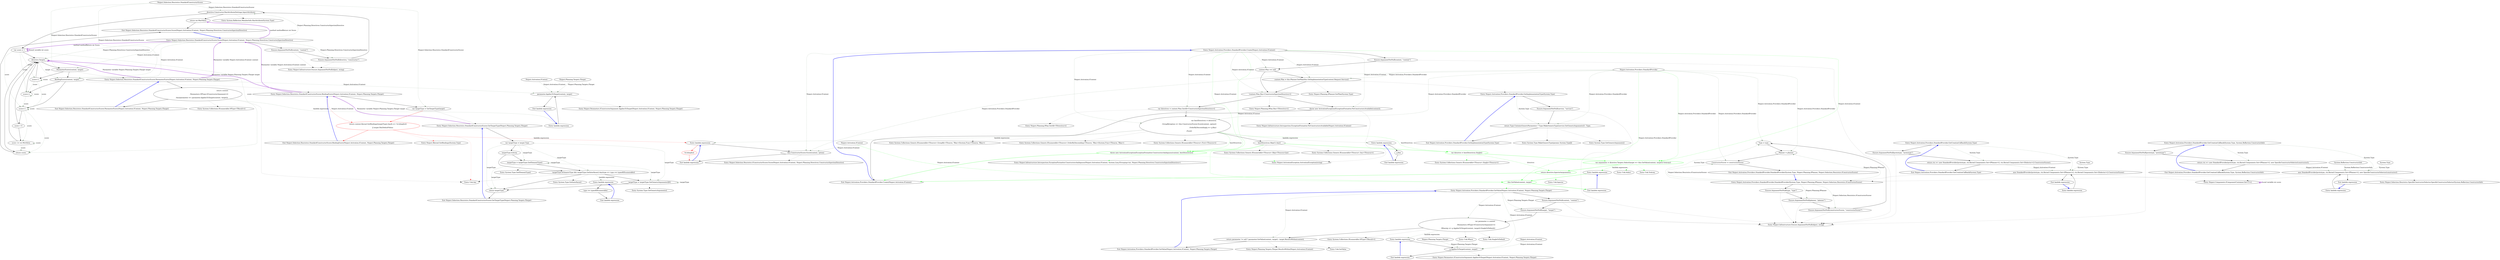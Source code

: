 digraph  {
n49 [label="Ninject.Selection.Heuristics.StandardConstructorScorer", span=""];
n50 [label="Ninject.Activation.IContext", span=""];
n51 [label="Ninject.Planning.Targets.ITarget", span=""];
n0 [label="Entry Ninject.Selection.Heuristics.StandardConstructorScorer.Score(Ninject.Activation.IContext, Ninject.Planning.Directives.ConstructorInjectionDirective)", span="49-49", cluster="Ninject.Selection.Heuristics.StandardConstructorScorer.Score(Ninject.Activation.IContext, Ninject.Planning.Directives.ConstructorInjectionDirective)"];
n1 [label="Ensure.ArgumentNotNull(context, ''context'')", span="51-51", cluster="Ninject.Selection.Heuristics.StandardConstructorScorer.Score(Ninject.Activation.IContext, Ninject.Planning.Directives.ConstructorInjectionDirective)"];
n2 [label="Ensure.ArgumentNotNull(directive, ''constructor'')", span="52-52", cluster="Ninject.Selection.Heuristics.StandardConstructorScorer.Score(Ninject.Activation.IContext, Ninject.Planning.Directives.ConstructorInjectionDirective)"];
n3 [label="directive.Constructor.HasAttribute(Settings.InjectAttribute)", span="54-54", cluster="Ninject.Selection.Heuristics.StandardConstructorScorer.Score(Ninject.Activation.IContext, Ninject.Planning.Directives.ConstructorInjectionDirective)"];
n6 [label="directive.Targets", span="60-60", cluster="Ninject.Selection.Heuristics.StandardConstructorScorer.Score(Ninject.Activation.IContext, Ninject.Planning.Directives.ConstructorInjectionDirective)"];
n7 [label="ParameterExists(context, target)", span="62-62", cluster="Ninject.Selection.Heuristics.StandardConstructorScorer.Score(Ninject.Activation.IContext, Ninject.Planning.Directives.ConstructorInjectionDirective)"];
n9 [label="BindingExists(context, target)", span="68-68", cluster="Ninject.Selection.Heuristics.StandardConstructorScorer.Score(Ninject.Activation.IContext, Ninject.Planning.Directives.ConstructorInjectionDirective)"];
n16 [label="Entry Ninject.Infrastructure.Ensure.ArgumentNotNull(object, string)", span="17-17", cluster="Ninject.Infrastructure.Ensure.ArgumentNotNull(object, string)"];
n4 [label="return int.MaxValue;", span="56-56", cluster="Ninject.Selection.Heuristics.StandardConstructorScorer.Score(Ninject.Activation.IContext, Ninject.Planning.Directives.ConstructorInjectionDirective)"];
n5 [label="var score = 1", span="59-59", cluster="Ninject.Selection.Heuristics.StandardConstructorScorer.Score(Ninject.Activation.IContext, Ninject.Planning.Directives.ConstructorInjectionDirective)"];
n17 [label="Entry System.Reflection.MemberInfo.HasAttribute(System.Type)", span="69-69", cluster="System.Reflection.MemberInfo.HasAttribute(System.Type)"];
n8 [label="score++", span="64-64", cluster="Ninject.Selection.Heuristics.StandardConstructorScorer.Score(Ninject.Activation.IContext, Ninject.Planning.Directives.ConstructorInjectionDirective)"];
n10 [label="score++", span="70-70", cluster="Ninject.Selection.Heuristics.StandardConstructorScorer.Score(Ninject.Activation.IContext, Ninject.Planning.Directives.ConstructorInjectionDirective)"];
n11 [label="score++", span="74-74", cluster="Ninject.Selection.Heuristics.StandardConstructorScorer.Score(Ninject.Activation.IContext, Ninject.Planning.Directives.ConstructorInjectionDirective)"];
n14 [label="return score;", span="81-81", cluster="Ninject.Selection.Heuristics.StandardConstructorScorer.Score(Ninject.Activation.IContext, Ninject.Planning.Directives.ConstructorInjectionDirective)"];
n18 [label="Entry Ninject.Selection.Heuristics.StandardConstructorScorer.ParameterExists(Ninject.Activation.IContext, Ninject.Planning.Targets.ITarget)", span="119-119", cluster="Ninject.Selection.Heuristics.StandardConstructorScorer.ParameterExists(Ninject.Activation.IContext, Ninject.Planning.Targets.ITarget)"];
n19 [label="Entry Ninject.Selection.Heuristics.StandardConstructorScorer.BindingExists(Ninject.Activation.IContext, Ninject.Planning.Targets.ITarget)", span="90-90", cluster="Ninject.Selection.Heuristics.StandardConstructorScorer.BindingExists(Ninject.Activation.IContext, Ninject.Planning.Targets.ITarget)"];
n12 [label="score > 0", span="75-75", cluster="Ninject.Selection.Heuristics.StandardConstructorScorer.Score(Ninject.Activation.IContext, Ninject.Planning.Directives.ConstructorInjectionDirective)"];
n13 [label="score += int.MinValue", span="77-77", cluster="Ninject.Selection.Heuristics.StandardConstructorScorer.Score(Ninject.Activation.IContext, Ninject.Planning.Directives.ConstructorInjectionDirective)"];
n15 [label="Exit Ninject.Selection.Heuristics.StandardConstructorScorer.Score(Ninject.Activation.IContext, Ninject.Planning.Directives.ConstructorInjectionDirective)", span="49-49", cluster="Ninject.Selection.Heuristics.StandardConstructorScorer.Score(Ninject.Activation.IContext, Ninject.Planning.Directives.ConstructorInjectionDirective)"];
n20 [label="var targetType = GetTargetType(target)", span="92-92", cluster="Ninject.Selection.Heuristics.StandardConstructorScorer.BindingExists(Ninject.Activation.IContext, Ninject.Planning.Targets.ITarget)"];
n21 [label="return context.Kernel.GetBindings(targetType).Any(b => !b.IsImplicit)\r\n                   || target.HasDefaultValue;", span="93-94", cluster="Ninject.Selection.Heuristics.StandardConstructorScorer.BindingExists(Ninject.Activation.IContext, Ninject.Planning.Targets.ITarget)", color=red, community=0];
n23 [label="Entry Ninject.Selection.Heuristics.StandardConstructorScorer.GetTargetType(Ninject.Planning.Targets.ITarget)", span="97-97", cluster="Ninject.Selection.Heuristics.StandardConstructorScorer.GetTargetType(Ninject.Planning.Targets.ITarget)"];
n22 [label="Exit Ninject.Selection.Heuristics.StandardConstructorScorer.BindingExists(Ninject.Activation.IContext, Ninject.Planning.Targets.ITarget)", span="90-90", cluster="Ninject.Selection.Heuristics.StandardConstructorScorer.BindingExists(Ninject.Activation.IContext, Ninject.Planning.Targets.ITarget)"];
n24 [label="Entry Ninject.IKernel.GetBindings(System.Type)", span="97-97", cluster="Ninject.IKernel.GetBindings(System.Type)"];
n25 [label="Entry Unk.Any", span="", cluster="Unk.Any"];
n26 [label="Entry lambda expression", span="93-93", cluster="lambda expression"];
n27 [label="!b.IsImplicit", span="93-93", cluster="lambda expression", color=red, community=0];
n28 [label="Exit lambda expression", span="93-93", cluster="lambda expression"];
n29 [label="var targetType = target.Type", span="99-99", cluster="Ninject.Selection.Heuristics.StandardConstructorScorer.GetTargetType(Ninject.Planning.Targets.ITarget)"];
n30 [label="targetType.IsArray", span="100-100", cluster="Ninject.Selection.Heuristics.StandardConstructorScorer.GetTargetType(Ninject.Planning.Targets.ITarget)"];
n31 [label="targetType = targetType.GetElementType()", span="102-102", cluster="Ninject.Selection.Heuristics.StandardConstructorScorer.GetTargetType(Ninject.Planning.Targets.ITarget)"];
n32 [label="targetType.IsGenericType && targetType.GetInterfaces().Any(type => type == typeof(IEnumerable))", span="105-105", cluster="Ninject.Selection.Heuristics.StandardConstructorScorer.GetTargetType(Ninject.Planning.Targets.ITarget)"];
n33 [label="targetType = targetType.GetGenericArguments()[0]", span="107-107", cluster="Ninject.Selection.Heuristics.StandardConstructorScorer.GetTargetType(Ninject.Planning.Targets.ITarget)"];
n34 [label="return targetType;", span="110-110", cluster="Ninject.Selection.Heuristics.StandardConstructorScorer.GetTargetType(Ninject.Planning.Targets.ITarget)"];
n36 [label="Entry System.Type.GetElementType()", span="0-0", cluster="System.Type.GetElementType()"];
n37 [label="Entry System.Type.GetInterfaces()", span="0-0", cluster="System.Type.GetInterfaces()"];
n39 [label="Entry lambda expression", span="105-105", cluster="lambda expression"];
n38 [label="Entry System.Type.GetGenericArguments()", span="0-0", cluster="System.Type.GetGenericArguments()"];
n35 [label="Exit Ninject.Selection.Heuristics.StandardConstructorScorer.GetTargetType(Ninject.Planning.Targets.ITarget)", span="97-97", cluster="Ninject.Selection.Heuristics.StandardConstructorScorer.GetTargetType(Ninject.Planning.Targets.ITarget)"];
n40 [label="type == typeof(IEnumerable)", span="105-105", cluster="lambda expression"];
n41 [label="Exit lambda expression", span="105-105", cluster="lambda expression"];
n42 [label="return context\r\n                .Parameters.OfType<IConstructorArgument>()\r\n                .Any(parameter => parameter.AppliesToTarget(context, target));", span="121-123", cluster="Ninject.Selection.Heuristics.StandardConstructorScorer.ParameterExists(Ninject.Activation.IContext, Ninject.Planning.Targets.ITarget)"];
n46 [label="parameter.AppliesToTarget(context, target)", span="123-123", cluster="lambda expression"];
n43 [label="Exit Ninject.Selection.Heuristics.StandardConstructorScorer.ParameterExists(Ninject.Activation.IContext, Ninject.Planning.Targets.ITarget)", span="119-119", cluster="Ninject.Selection.Heuristics.StandardConstructorScorer.ParameterExists(Ninject.Activation.IContext, Ninject.Planning.Targets.ITarget)"];
n44 [label="Entry System.Collections.IEnumerable.OfType<TResult>()", span="0-0", cluster="System.Collections.IEnumerable.OfType<TResult>()"];
n45 [label="Entry lambda expression", span="123-123", cluster="lambda expression"];
n47 [label="Exit lambda expression", span="123-123", cluster="lambda expression"];
n48 [label="Entry Ninject.Parameters.IConstructorArgument.AppliesToTarget(Ninject.Activation.IContext, Ninject.Planning.Targets.ITarget)", span="19-19", cluster="Ninject.Parameters.IConstructorArgument.AppliesToTarget(Ninject.Activation.IContext, Ninject.Planning.Targets.ITarget)"];
d18 [label="throw new ActivationException(ExceptionFormatter.ConstructorsAmbiguous(context, bestDirectives));", span="91-91", cluster="Ninject.Activation.Providers.StandardProvider.Create(Ninject.Activation.IContext)", color=green, community=0];
d9 [label="Entry Ninject.Activation.Providers.StandardProvider.Create(Ninject.Activation.IContext)", span="70-70", cluster="Ninject.Activation.Providers.StandardProvider.Create(Ninject.Activation.IContext)"];
d16 [label="var bestDirectives = directives\r\n                .GroupBy(option => this.ConstructorScorer.Score(context, option))\r\n                .OrderByDescending(g => g.Key)\r\n                .First()", span="85-88", cluster="Ninject.Activation.Providers.StandardProvider.Create(Ninject.Activation.IContext)"];
d17 [label="bestDirectives.Skip(1).Any()", span="89-89", cluster="Ninject.Activation.Providers.StandardProvider.Create(Ninject.Activation.IContext)"];
d22 [label="Exit Ninject.Activation.Providers.StandardProvider.Create(Ninject.Activation.IContext)", span="70-70", cluster="Ninject.Activation.Providers.StandardProvider.Create(Ninject.Activation.IContext)"];
d26 [label="Entry Ninject.ActivationException.ActivationException(string)", span="35-35", cluster="Ninject.ActivationException.ActivationException(string)"];
d34 [label="Entry Ninject.Infrastructure.Introspection.ExceptionFormatter.ConstructorsAmbiguous(Ninject.Activation.IContext, System.Linq.IGrouping<int, Ninject.Planning.Directives.ConstructorInjectionDirective>)", span="327-327", cluster="Ninject.Infrastructure.Introspection.ExceptionFormatter.ConstructorsAmbiguous(Ninject.Activation.IContext, System.Linq.IGrouping<int, Ninject.Planning.Directives.ConstructorInjectionDirective>)"];
d20 [label="var arguments = directive.Targets.Select(target => this.GetValue(context, target)).ToArray()", span="95-95", cluster="Ninject.Activation.Providers.StandardProvider.Create(Ninject.Activation.IContext)", color=green, community=0];
d85 [label="Ninject.Activation.Providers.StandardProvider", span=""];
d19 [label="var directive = bestDirectives.Single()", span="94-94", cluster="Ninject.Activation.Providers.StandardProvider.Create(Ninject.Activation.IContext)", color=green, community=0];
d21 [label="return directive.Injector(arguments);", span="96-96", cluster="Ninject.Activation.Providers.StandardProvider.Create(Ninject.Activation.IContext)", color=green, community=0];
d36 [label="Entry Unk.Select", span="", cluster="Unk.Select"];
d37 [label="Entry Unk.ToArray", span="", cluster="Unk.ToArray"];
d46 [label="Entry lambda expression", span="95-95", cluster="lambda expression"];
d47 [label="this.GetValue(context, target)", span="95-95", cluster="lambda expression", color=green, community=0];
d86 [label="Ninject.Activation.IContext", span=""];
d48 [label="Exit lambda expression", span="95-95", cluster="lambda expression"];
d49 [label="Entry Ninject.Activation.Providers.StandardProvider.GetValue(Ninject.Activation.IContext, Ninject.Planning.Targets.ITarget)", span="105-105", cluster="Ninject.Activation.Providers.StandardProvider.GetValue(Ninject.Activation.IContext, Ninject.Planning.Targets.ITarget)"];
d35 [label="Entry System.Collections.Generic.IEnumerable<TSource>.Single<TSource>()", span="0-0", cluster="System.Collections.Generic.IEnumerable<TSource>.Single<TSource>()"];
d38 [label="Entry Unk.Injector", span="", cluster="Unk.Injector"];
d10 [label="Ensure.ArgumentNotNull(context, ''context'')", span="72-72", cluster="Ninject.Activation.Providers.StandardProvider.Create(Ninject.Activation.IContext)"];
d11 [label="context.Plan == null", span="74-74", cluster="Ninject.Activation.Providers.StandardProvider.Create(Ninject.Activation.IContext)"];
d12 [label="context.Plan = this.Planner.GetPlan(this.GetImplementationType(context.Request.Service))", span="76-76", cluster="Ninject.Activation.Providers.StandardProvider.Create(Ninject.Activation.IContext)"];
d13 [label="!context.Plan.Has<ConstructorInjectionDirective>()", span="79-79", cluster="Ninject.Activation.Providers.StandardProvider.Create(Ninject.Activation.IContext)"];
d14 [label="throw new ActivationException(ExceptionFormatter.NoConstructorsAvailable(context));", span="81-81", cluster="Ninject.Activation.Providers.StandardProvider.Create(Ninject.Activation.IContext)"];
d15 [label="var directives = context.Plan.GetAll<ConstructorInjectionDirective>()", span="84-84", cluster="Ninject.Activation.Providers.StandardProvider.Create(Ninject.Activation.IContext)"];
d40 [label="this.ConstructorScorer.Score(context, option)", span="86-86", cluster="lambda expression"];
d29 [label="Entry System.Collections.Generic.IEnumerable<TSource>.GroupBy<TSource, TKey>(System.Func<TSource, TKey>)", span="0-0", cluster="System.Collections.Generic.IEnumerable<TSource>.GroupBy<TSource, TKey>(System.Func<TSource, TKey>)"];
d30 [label="Entry System.Collections.Generic.IEnumerable<TSource>.OrderByDescending<TSource, TKey>(System.Func<TSource, TKey>)", span="0-0", cluster="System.Collections.Generic.IEnumerable<TSource>.OrderByDescending<TSource, TKey>(System.Func<TSource, TKey>)"];
d31 [label="Entry System.Collections.Generic.IEnumerable<TSource>.First<TSource>()", span="0-0", cluster="System.Collections.Generic.IEnumerable<TSource>.First<TSource>()"];
d43 [label="Entry lambda expression", span="87-87", cluster="lambda expression"];
d32 [label="Entry System.Collections.Generic.IEnumerable<TSource>.Skip<TSource>(int)", span="0-0", cluster="System.Collections.Generic.IEnumerable<TSource>.Skip<TSource>(int)"];
d33 [label="Entry System.Collections.Generic.IEnumerable<TSource>.Any<TSource>()", span="0-0", cluster="System.Collections.Generic.IEnumerable<TSource>.Any<TSource>()"];
d4 [label="Type = type", span="60-60", cluster="Ninject.Activation.Providers.StandardProvider.StandardProvider(System.Type, Ninject.Planning.IPlanner, Ninject.Selection.Heuristics.IConstructorScorer)"];
d5 [label="Planner = planner", span="61-61", cluster="Ninject.Activation.Providers.StandardProvider.StandardProvider(System.Type, Ninject.Planning.IPlanner, Ninject.Selection.Heuristics.IConstructorScorer)"];
d6 [label="ConstructorScorer = constructorScorer", span="62-62", cluster="Ninject.Activation.Providers.StandardProvider.StandardProvider(System.Type, Ninject.Planning.IPlanner, Ninject.Selection.Heuristics.IConstructorScorer)"];
d65 [label="return Type.ContainsGenericParameters ? Type.MakeGenericType(service.GetGenericArguments()) : Type;", span="125-125", cluster="Ninject.Activation.Providers.StandardProvider.GetImplementationType(System.Type)"];
d54 [label="Exit Ninject.Activation.Providers.StandardProvider.GetValue(Ninject.Activation.IContext, Ninject.Planning.Targets.ITarget)", span="105-105", cluster="Ninject.Activation.Providers.StandardProvider.GetValue(Ninject.Activation.IContext, Ninject.Planning.Targets.ITarget)"];
d50 [label="Ensure.ArgumentNotNull(context, ''context'')", span="107-107", cluster="Ninject.Activation.Providers.StandardProvider.GetValue(Ninject.Activation.IContext, Ninject.Planning.Targets.ITarget)"];
d51 [label="Ensure.ArgumentNotNull(target, ''target'')", span="108-108", cluster="Ninject.Activation.Providers.StandardProvider.GetValue(Ninject.Activation.IContext, Ninject.Planning.Targets.ITarget)"];
d52 [label="var parameter = context\r\n                .Parameters.OfType<IConstructorArgument>()\r\n                .Where(p => p.AppliesToTarget(context, target)).SingleOrDefault()", span="110-112", cluster="Ninject.Activation.Providers.StandardProvider.GetValue(Ninject.Activation.IContext, Ninject.Planning.Targets.ITarget)"];
d61 [label="p.AppliesToTarget(context, target)", span="112-112", cluster="lambda expression"];
d53 [label="return parameter != null ? parameter.GetValue(context, target) : target.ResolveWithin(context);", span="113-113", cluster="Ninject.Activation.Providers.StandardProvider.GetValue(Ninject.Activation.IContext, Ninject.Planning.Targets.ITarget)"];
d8 [label="Entry Ninject.Infrastructure.Ensure.ArgumentNotNull(object, string)", span="17-17", cluster="Ninject.Infrastructure.Ensure.ArgumentNotNull(object, string)"];
d23 [label="Entry Ninject.Activation.Providers.StandardProvider.GetImplementationType(System.Type)", span="122-122", cluster="Ninject.Activation.Providers.StandardProvider.GetImplementationType(System.Type)"];
d24 [label="Entry Ninject.Planning.IPlanner.GetPlan(System.Type)", span="33-33", cluster="Ninject.Planning.IPlanner.GetPlan(System.Type)"];
d25 [label="Entry Ninject.Planning.IPlan.Has<TDirective>()", span="38-38", cluster="Ninject.Planning.IPlan.Has<TDirective>()"];
d27 [label="Entry Ninject.Infrastructure.Introspection.ExceptionFormatter.NoConstructorsAvailable(Ninject.Activation.IContext)", span="213-213", cluster="Ninject.Infrastructure.Introspection.ExceptionFormatter.NoConstructorsAvailable(Ninject.Activation.IContext)"];
d28 [label="Entry Ninject.Planning.IPlan.GetAll<TDirective>()", span="52-52", cluster="Ninject.Planning.IPlan.GetAll<TDirective>()"];
d42 [label="Entry Ninject.Selection.Heuristics.IConstructorScorer.Score(Ninject.Activation.IContext, Ninject.Planning.Directives.ConstructorInjectionDirective)", span="31-31", cluster="Ninject.Selection.Heuristics.IConstructorScorer.Score(Ninject.Activation.IContext, Ninject.Planning.Directives.ConstructorInjectionDirective)"];
d45 [label="Exit lambda expression", span="87-87", cluster="lambda expression"];
d44 [label="g.Key", span="87-87", cluster="lambda expression"];
d0 [label="Entry Ninject.Activation.Providers.StandardProvider.StandardProvider(System.Type, Ninject.Planning.IPlanner, Ninject.Selection.Heuristics.IConstructorScorer)", span="53-53", cluster="Ninject.Activation.Providers.StandardProvider.StandardProvider(System.Type, Ninject.Planning.IPlanner, Ninject.Selection.Heuristics.IConstructorScorer)"];
d3 [label="Ensure.ArgumentNotNull(constructorScorer, ''constructorScorer'')", span="58-58", cluster="Ninject.Activation.Providers.StandardProvider.StandardProvider(System.Type, Ninject.Planning.IPlanner, Ninject.Selection.Heuristics.IConstructorScorer)"];
d7 [label="Exit Ninject.Activation.Providers.StandardProvider.StandardProvider(System.Type, Ninject.Planning.IPlanner, Ninject.Selection.Heuristics.IConstructorScorer)", span="53-53", cluster="Ninject.Activation.Providers.StandardProvider.StandardProvider(System.Type, Ninject.Planning.IPlanner, Ninject.Selection.Heuristics.IConstructorScorer)"];
d64 [label="Ensure.ArgumentNotNull(service, ''service'')", span="124-124", cluster="Ninject.Activation.Providers.StandardProvider.GetImplementationType(System.Type)"];
d66 [label="Exit Ninject.Activation.Providers.StandardProvider.GetImplementationType(System.Type)", span="122-122", cluster="Ninject.Activation.Providers.StandardProvider.GetImplementationType(System.Type)"];
d67 [label="Entry System.Type.GetGenericArguments()", span="0-0", cluster="System.Type.GetGenericArguments()"];
d68 [label="Entry System.Type.MakeGenericType(params System.Type[])", span="0-0", cluster="System.Type.MakeGenericType(params System.Type[])"];
d55 [label="Entry System.Collections.IEnumerable.OfType<TResult>()", span="0-0", cluster="System.Collections.IEnumerable.OfType<TResult>()"];
d56 [label="Entry Unk.Where", span="", cluster="Unk.Where"];
d57 [label="Entry Unk.SingleOrDefault", span="", cluster="Unk.SingleOrDefault"];
d60 [label="Entry lambda expression", span="112-112", cluster="lambda expression"];
d87 [label="Ninject.Activation.IContext", span=""];
d88 [label="Ninject.Planning.Targets.ITarget", span=""];
d62 [label="Exit lambda expression", span="112-112", cluster="lambda expression"];
d63 [label="Entry Ninject.Parameters.IConstructorArgument.AppliesToTarget(Ninject.Activation.IContext, Ninject.Planning.Targets.ITarget)", span="19-19", cluster="Ninject.Parameters.IConstructorArgument.AppliesToTarget(Ninject.Activation.IContext, Ninject.Planning.Targets.ITarget)"];
d58 [label="Entry Unk.GetValue", span="", cluster="Unk.GetValue"];
d59 [label="Entry Ninject.Planning.Targets.ITarget.ResolveWithin(Ninject.Activation.IContext)", span="64-64", cluster="Ninject.Planning.Targets.ITarget.ResolveWithin(Ninject.Activation.IContext)"];
d1 [label="Ensure.ArgumentNotNull(type, ''type'')", span="56-56", cluster="Ninject.Activation.Providers.StandardProvider.StandardProvider(System.Type, Ninject.Planning.IPlanner, Ninject.Selection.Heuristics.IConstructorScorer)"];
d2 [label="Ensure.ArgumentNotNull(planner, ''planner'')", span="57-57", cluster="Ninject.Activation.Providers.StandardProvider.StandardProvider(System.Type, Ninject.Planning.IPlanner, Ninject.Selection.Heuristics.IConstructorScorer)"];
d70 [label="Ensure.ArgumentNotNull(prototype, ''prototype'')", span="136-136", cluster="Ninject.Activation.Providers.StandardProvider.GetCreationCallback(System.Type)"];
d78 [label="Ensure.ArgumentNotNull(prototype, ''prototype'')", span="149-149", cluster="Ninject.Activation.Providers.StandardProvider.GetCreationCallback(System.Type, System.Reflection.ConstructorInfo)"];
d74 [label="new StandardProvider(prototype, ctx.Kernel.Components.Get<IPlanner>(), ctx.Kernel.Components.Get<ISelector>().ConstructorScorer)", span="137-137", cluster="lambda expression"];
d82 [label="new StandardProvider(prototype, ctx.Kernel.Components.Get<IPlanner>(), new SpecificConstructorSelector(constructor))", span="150-150", cluster="lambda expression"];
d69 [label="Entry Ninject.Activation.Providers.StandardProvider.GetCreationCallback(System.Type)", span="134-134", cluster="Ninject.Activation.Providers.StandardProvider.GetCreationCallback(System.Type)"];
d71 [label="return ctx => new StandardProvider(prototype, ctx.Kernel.Components.Get<IPlanner>(), ctx.Kernel.Components.Get<ISelector>().ConstructorScorer);", span="137-137", cluster="Ninject.Activation.Providers.StandardProvider.GetCreationCallback(System.Type)"];
d77 [label="Entry Ninject.Activation.Providers.StandardProvider.GetCreationCallback(System.Type, System.Reflection.ConstructorInfo)", span="147-147", cluster="Ninject.Activation.Providers.StandardProvider.GetCreationCallback(System.Type, System.Reflection.ConstructorInfo)"];
d79 [label="return ctx => new StandardProvider(prototype, ctx.Kernel.Components.Get<IPlanner>(), new SpecificConstructorSelector(constructor));", span="150-150", cluster="Ninject.Activation.Providers.StandardProvider.GetCreationCallback(System.Type, System.Reflection.ConstructorInfo)"];
d89 [label="System.Type", span=""];
d73 [label="Entry lambda expression", span="137-137", cluster="lambda expression"];
d75 [label="Exit lambda expression", span="137-137", cluster="lambda expression"];
d76 [label="Entry Ninject.Components.IComponentContainer.Get<T>()", span="59-59", cluster="Ninject.Components.IComponentContainer.Get<T>()"];
d90 [label="System.Type", span=""];
d91 [label="System.Reflection.ConstructorInfo", span=""];
d81 [label="Entry lambda expression", span="150-150", cluster="lambda expression"];
d83 [label="Exit lambda expression", span="150-150", cluster="lambda expression"];
d84 [label="Entry Ninject.Selection.Heuristics.SpecificConstructorSelector.SpecificConstructorSelector(System.Reflection.ConstructorInfo)", span="37-37", cluster="Ninject.Selection.Heuristics.SpecificConstructorSelector.SpecificConstructorSelector(System.Reflection.ConstructorInfo)"];
d72 [label="Exit Ninject.Activation.Providers.StandardProvider.GetCreationCallback(System.Type)", span="134-134", cluster="Ninject.Activation.Providers.StandardProvider.GetCreationCallback(System.Type)"];
d80 [label="Exit Ninject.Activation.Providers.StandardProvider.GetCreationCallback(System.Type, System.Reflection.ConstructorInfo)", span="147-147", cluster="Ninject.Activation.Providers.StandardProvider.GetCreationCallback(System.Type, System.Reflection.ConstructorInfo)"];
n49 -> n3  [key=1, style=dashed, color=darkseagreen4, label="Ninject.Selection.Heuristics.StandardConstructorScorer"];
n49 -> n7  [key=1, style=dashed, color=darkseagreen4, label="Ninject.Selection.Heuristics.StandardConstructorScorer"];
n49 -> n9  [key=1, style=dashed, color=darkseagreen4, label="Ninject.Selection.Heuristics.StandardConstructorScorer"];
n49 -> n20  [key=1, style=dashed, color=darkseagreen4, label="Ninject.Selection.Heuristics.StandardConstructorScorer"];
n50 -> n46  [key=1, style=dashed, color=darkseagreen4, label="Ninject.Activation.IContext"];
n51 -> n46  [key=1, style=dashed, color=darkseagreen4, label="Ninject.Planning.Targets.ITarget"];
n0 -> n1  [key=0, style=solid];
n0 -> n2  [key=1, style=dashed, color=darkseagreen4, label="Ninject.Planning.Directives.ConstructorInjectionDirective"];
n0 -> n3  [key=1, style=dashed, color=darkseagreen4, label="Ninject.Planning.Directives.ConstructorInjectionDirective"];
n0 -> n6  [key=1, style=dashed, color=darkseagreen4, label="Ninject.Planning.Directives.ConstructorInjectionDirective"];
n0 -> n7  [key=1, style=dashed, color=darkseagreen4, label="Ninject.Activation.IContext"];
n0 -> n9  [key=1, style=dashed, color=darkseagreen4, label="Ninject.Activation.IContext"];
n0 -> n4  [key=3, color=darkorchid, style=bold, label="method methodReturn int Score"];
n0 -> n5  [key=3, color=darkorchid, style=bold, label="method methodReturn int Score"];
n1 -> n2  [key=0, style=solid];
n1 -> n16  [key=2, style=dotted];
n2 -> n3  [key=0, style=solid];
n2 -> n16  [key=2, style=dotted];
n3 -> n4  [key=0, style=solid];
n3 -> n5  [key=0, style=solid];
n3 -> n17  [key=2, style=dotted];
n6 -> n7  [key=0, style=solid];
n6 -> n14  [key=0, style=solid];
n6 -> n9  [key=1, style=dashed, color=darkseagreen4, label=target];
n7 -> n8  [key=0, style=solid];
n7 -> n9  [key=0, style=solid];
n7 -> n18  [key=2, style=dotted];
n9 -> n10  [key=0, style=solid];
n9 -> n11  [key=0, style=solid];
n9 -> n19  [key=2, style=dotted];
n4 -> n15  [key=0, style=solid];
n5 -> n6  [key=0, style=solid];
n5 -> n8  [key=1, style=dashed, color=darkseagreen4, label=score];
n5 -> n10  [key=1, style=dashed, color=darkseagreen4, label=score];
n5 -> n11  [key=1, style=dashed, color=darkseagreen4, label=score];
n5 -> n14  [key=1, style=dashed, color=darkseagreen4, label=score];
n5 -> n5  [key=3, color=darkorchid, style=bold, label="Local variable int score"];
n8 -> n6  [key=0, style=solid];
n8 -> n8  [key=1, style=dashed, color=darkseagreen4, label=score];
n8 -> n10  [key=1, style=dashed, color=darkseagreen4, label=score];
n8 -> n11  [key=1, style=dashed, color=darkseagreen4, label=score];
n10 -> n6  [key=0, style=solid];
n10 -> n10  [key=1, style=dashed, color=darkseagreen4, label=score];
n10 -> n11  [key=1, style=dashed, color=darkseagreen4, label=score];
n11 -> n12  [key=0, style=solid];
n11 -> n11  [key=1, style=dashed, color=darkseagreen4, label=score];
n11 -> n13  [key=1, style=dashed, color=darkseagreen4, label=score];
n11 -> n14  [key=1, style=dashed, color=darkseagreen4, label=score];
n14 -> n15  [key=0, style=solid];
n18 -> n42  [key=0, style=solid];
n18 -> n46  [key=1, style=dashed, color=darkseagreen4, label="Ninject.Activation.IContext"];
n18 -> n0  [key=3, color=darkorchid, style=bold, label="Parameter variable Ninject.Activation.IContext context"];
n18 -> n6  [key=3, color=darkorchid, style=bold, label="Parameter variable Ninject.Planning.Targets.ITarget target"];
n19 -> n20  [key=0, style=solid];
n19 -> n21  [key=1, style=dashed, color=red, label="Ninject.Activation.IContext"];
n19 -> n0  [key=3, color=darkorchid, style=bold, label="Parameter variable Ninject.Activation.IContext context"];
n19 -> n6  [key=3, color=darkorchid, style=bold, label="Parameter variable Ninject.Planning.Targets.ITarget target"];
n12 -> n13  [key=0, style=solid];
n12 -> n6  [key=0, style=solid];
n13 -> n6  [key=0, style=solid];
n13 -> n13  [key=1, style=dashed, color=darkseagreen4, label=score];
n13 -> n14  [key=1, style=dashed, color=darkseagreen4, label=score];
n15 -> n0  [key=0, style=bold, color=blue];
n20 -> n21  [key=0, style=solid, color=red];
n20 -> n23  [key=2, style=dotted];
n21 -> n22  [key=0, style=solid, color=red];
n21 -> n24  [key=2, style=dotted, color=red];
n21 -> n25  [key=2, style=dotted, color=red];
n21 -> n26  [key=1, style=dashed, color=red, label="lambda expression"];
n23 -> n29  [key=0, style=solid];
n23 -> n19  [key=3, color=darkorchid, style=bold, label="Parameter variable Ninject.Planning.Targets.ITarget target"];
n22 -> n19  [key=0, style=bold, color=blue];
n26 -> n27  [key=0, style=solid, color=red];
n26 -> d40  [key=0, style=solid];
n27 -> n28  [key=0, style=solid, color=red];
n28 -> n26  [key=0, style=bold, color=blue];
n29 -> n30  [key=0, style=solid];
n29 -> n31  [key=1, style=dashed, color=darkseagreen4, label=targetType];
n29 -> n32  [key=1, style=dashed, color=darkseagreen4, label=targetType];
n29 -> n33  [key=1, style=dashed, color=darkseagreen4, label=targetType];
n29 -> n34  [key=1, style=dashed, color=darkseagreen4, label=targetType];
n30 -> n31  [key=0, style=solid];
n30 -> n32  [key=0, style=solid];
n31 -> n32  [key=0, style=solid];
n31 -> n36  [key=2, style=dotted];
n31 -> n31  [key=1, style=dashed, color=darkseagreen4, label=targetType];
n31 -> n33  [key=1, style=dashed, color=darkseagreen4, label=targetType];
n31 -> n34  [key=1, style=dashed, color=darkseagreen4, label=targetType];
n32 -> n33  [key=0, style=solid];
n32 -> n34  [key=0, style=solid];
n32 -> n37  [key=2, style=dotted];
n32 -> n25  [key=2, style=dotted];
n32 -> n39  [key=1, style=dashed, color=darkseagreen4, label="lambda expression"];
n33 -> n34  [key=0, style=solid];
n33 -> n38  [key=2, style=dotted];
n33 -> n33  [key=1, style=dashed, color=darkseagreen4, label=targetType];
n34 -> n35  [key=0, style=solid];
n39 -> n40  [key=0, style=solid];
n35 -> n23  [key=0, style=bold, color=blue];
n40 -> n41  [key=0, style=solid];
n41 -> n39  [key=0, style=bold, color=blue];
n42 -> n43  [key=0, style=solid];
n42 -> n44  [key=2, style=dotted];
n42 -> n25  [key=2, style=dotted];
n42 -> n45  [key=1, style=dashed, color=darkseagreen4, label="lambda expression"];
n46 -> n47  [key=0, style=solid];
n46 -> n48  [key=2, style=dotted];
n43 -> n18  [key=0, style=bold, color=blue];
n45 -> n46  [key=0, style=solid];
n47 -> n45  [key=0, style=bold, color=blue];
d18 -> d22  [key=0, style=solid, color=green];
d18 -> d26  [key=2, style=dotted, color=green];
d18 -> d34  [key=2, style=dotted, color=green];
d9 -> d18  [key=1, style=dashed, color=green, label="Ninject.Activation.IContext"];
d9 -> d20  [key=1, style=dashed, color=green, label="Ninject.Activation.IContext"];
d9 -> d47  [key=1, style=dashed, color=green, label="Ninject.Activation.IContext"];
d9 -> d10  [key=0, style=solid];
d9 -> d11  [key=1, style=dashed, color=darkseagreen4, label="Ninject.Activation.IContext"];
d9 -> d12  [key=1, style=dashed, color=darkseagreen4, label="Ninject.Activation.IContext"];
d9 -> d13  [key=1, style=dashed, color=darkseagreen4, label="Ninject.Activation.IContext"];
d9 -> d14  [key=1, style=dashed, color=darkseagreen4, label="Ninject.Activation.IContext"];
d9 -> d15  [key=1, style=dashed, color=darkseagreen4, label="Ninject.Activation.IContext"];
d9 -> d16  [key=1, style=dashed, color=darkseagreen4, label="Ninject.Activation.IContext"];
d9 -> d40  [key=1, style=dashed, color=darkseagreen4, label="Ninject.Activation.IContext"];
d16 -> d18  [key=1, style=dashed, color=green, label=bestDirectives];
d16 -> d19  [key=1, style=dashed, color=green, label=bestDirectives];
d16 -> d17  [key=0, style=solid];
d16 -> d29  [key=2, style=dotted];
d16 -> d30  [key=2, style=dotted];
d16 -> d31  [key=2, style=dotted];
d16 -> n26  [key=1, style=dashed, color=darkseagreen4, label="lambda expression"];
d16 -> d43  [key=1, style=dashed, color=darkseagreen4, label="lambda expression"];
d17 -> d18  [key=0, style=solid, color=green];
d17 -> d19  [key=0, style=solid, color=green];
d17 -> d32  [key=2, style=dotted];
d17 -> d33  [key=2, style=dotted];
d22 -> d9  [key=0, style=bold, color=blue];
d20 -> d21  [key=0, style=solid, color=green];
d20 -> d36  [key=2, style=dotted, color=green];
d20 -> d37  [key=2, style=dotted, color=green];
d20 -> d46  [key=1, style=dashed, color=green, label="lambda expression"];
d85 -> d20  [key=1, style=dashed, color=green, label="Ninject.Activation.Providers.StandardProvider"];
d85 -> d47  [key=1, style=dashed, color=green, label="Ninject.Activation.Providers.StandardProvider"];
d85 -> d16  [key=1, style=dashed, color=darkseagreen4, label="Ninject.Activation.Providers.StandardProvider"];
d85 -> d4  [key=1, style=dashed, color=darkseagreen4, label="Ninject.Activation.Providers.StandardProvider"];
d85 -> d5  [key=1, style=dashed, color=darkseagreen4, label="Ninject.Activation.Providers.StandardProvider"];
d85 -> d6  [key=1, style=dashed, color=darkseagreen4, label="Ninject.Activation.Providers.StandardProvider"];
d85 -> d12  [key=1, style=dashed, color=darkseagreen4, label="Ninject.Activation.Providers.StandardProvider"];
d85 -> d40  [key=1, style=dashed, color=darkseagreen4, label="Ninject.Activation.Providers.StandardProvider"];
d85 -> d65  [key=1, style=dashed, color=darkseagreen4, label="Ninject.Activation.Providers.StandardProvider"];
d19 -> d20  [key=0, style=solid, color=green];
d19 -> d35  [key=2, style=dotted, color=green];
d19 -> d21  [key=1, style=dashed, color=green, label=directive];
d21 -> d22  [key=0, style=solid, color=green];
d21 -> d38  [key=2, style=dotted, color=green];
d46 -> d47  [key=0, style=solid, color=green];
d47 -> d48  [key=0, style=solid, color=green];
d47 -> d49  [key=2, style=dotted, color=green];
d86 -> d47  [key=1, style=dashed, color=green, label="Ninject.Activation.IContext"];
d86 -> d40  [key=1, style=dashed, color=darkseagreen4, label="Ninject.Activation.IContext"];
d48 -> d46  [key=0, style=bold, color=blue];
d49 -> d50  [key=0, style=solid];
d49 -> d51  [key=1, style=dashed, color=darkseagreen4, label="Ninject.Planning.Targets.ITarget"];
d49 -> d52  [key=1, style=dashed, color=darkseagreen4, label="Ninject.Activation.IContext"];
d49 -> d61  [key=1, style=dashed, color=darkseagreen4, label="Ninject.Activation.IContext"];
d49 -> d53  [key=1, style=dashed, color=darkseagreen4, label="Ninject.Activation.IContext"];
d10 -> d11  [key=0, style=solid];
d10 -> d8  [key=2, style=dotted];
d11 -> d12  [key=0, style=solid];
d11 -> d13  [key=0, style=solid];
d12 -> d13  [key=0, style=solid];
d12 -> d23  [key=2, style=dotted];
d12 -> d24  [key=2, style=dotted];
d13 -> d14  [key=0, style=solid];
d13 -> d15  [key=0, style=solid];
d13 -> d25  [key=2, style=dotted];
d14 -> d22  [key=0, style=solid];
d14 -> d26  [key=2, style=dotted];
d14 -> d27  [key=2, style=dotted];
d15 -> d16  [key=0, style=solid];
d15 -> d28  [key=2, style=dotted];
d40 -> n28  [key=0, style=solid];
d40 -> d42  [key=2, style=dotted];
d43 -> d44  [key=0, style=solid];
d4 -> d5  [key=0, style=solid];
d5 -> d6  [key=0, style=solid];
d6 -> d7  [key=0, style=solid];
d65 -> d66  [key=0, style=solid];
d65 -> d67  [key=2, style=dotted];
d65 -> d68  [key=2, style=dotted];
d54 -> d49  [key=0, style=bold, color=blue];
d50 -> d51  [key=0, style=solid];
d50 -> d8  [key=2, style=dotted];
d51 -> d52  [key=0, style=solid];
d51 -> d8  [key=2, style=dotted];
d52 -> d53  [key=0, style=solid];
d52 -> d55  [key=2, style=dotted];
d52 -> d56  [key=2, style=dotted];
d52 -> d57  [key=2, style=dotted];
d52 -> d60  [key=1, style=dashed, color=darkseagreen4, label="lambda expression"];
d61 -> d62  [key=0, style=solid];
d61 -> d63  [key=2, style=dotted];
d53 -> d54  [key=0, style=solid];
d53 -> d58  [key=2, style=dotted];
d53 -> d59  [key=2, style=dotted];
d23 -> d65  [key=1, style=dashed, color=darkseagreen4, label="System.Type"];
d23 -> d64  [key=0, style=solid];
d45 -> d43  [key=0, style=bold, color=blue];
d44 -> d45  [key=0, style=solid];
d0 -> d4  [key=1, style=dashed, color=darkseagreen4, label="System.Type"];
d0 -> d5  [key=1, style=dashed, color=darkseagreen4, label="Ninject.Planning.IPlanner"];
d0 -> d6  [key=1, style=dashed, color=darkseagreen4, label="Ninject.Selection.Heuristics.IConstructorScorer"];
d0 -> d1  [key=0, style=solid];
d0 -> d2  [key=1, style=dashed, color=darkseagreen4, label="Ninject.Planning.IPlanner"];
d0 -> d3  [key=1, style=dashed, color=darkseagreen4, label="Ninject.Selection.Heuristics.IConstructorScorer"];
d3 -> d4  [key=0, style=solid];
d3 -> d8  [key=2, style=dotted];
d7 -> d0  [key=0, style=bold, color=blue];
d64 -> d65  [key=0, style=solid];
d64 -> d8  [key=2, style=dotted];
d66 -> d23  [key=0, style=bold, color=blue];
d60 -> d61  [key=0, style=solid];
d87 -> d61  [key=1, style=dashed, color=darkseagreen4, label="Ninject.Activation.IContext"];
d88 -> d61  [key=1, style=dashed, color=darkseagreen4, label="Ninject.Planning.Targets.ITarget"];
d62 -> d60  [key=0, style=bold, color=blue];
d1 -> d8  [key=2, style=dotted];
d1 -> d2  [key=0, style=solid];
d2 -> d8  [key=2, style=dotted];
d2 -> d3  [key=0, style=solid];
d70 -> d8  [key=2, style=dotted];
d70 -> d71  [key=0, style=solid];
d78 -> d8  [key=2, style=dotted];
d78 -> d79  [key=0, style=solid];
d74 -> d0  [key=2, style=dotted];
d74 -> d75  [key=0, style=solid];
d74 -> d76  [key=2, style=dotted];
d82 -> d0  [key=2, style=dotted];
d82 -> d83  [key=0, style=solid];
d82 -> d76  [key=2, style=dotted];
d82 -> d84  [key=2, style=dotted];
d69 -> d70  [key=0, style=solid];
d69 -> d74  [key=1, style=dashed, color=darkseagreen4, label="System.Type"];
d69 -> d71  [key=1, style=dashed, color=darkseagreen4, label="System.Type"];
d71 -> d74  [key=1, style=dashed, color=darkseagreen4, label="Ninject.Activation.IContext"];
d71 -> d72  [key=0, style=solid];
d77 -> d78  [key=0, style=solid];
d77 -> d82  [key=1, style=dashed, color=darkseagreen4, label="System.Type"];
d77 -> d79  [key=1, style=dashed, color=darkseagreen4, label="System.Type"];
d79 -> d82  [key=1, style=dashed, color=darkseagreen4, label="Ninject.Activation.IContext"];
d79 -> d80  [key=0, style=solid];
d89 -> d74  [key=1, style=dashed, color=darkseagreen4, label="System.Type"];
d73 -> d74  [key=0, style=solid];
d75 -> d73  [key=0, style=bold, color=blue];
d76 -> d76  [key=3, color=darkorchid, style=bold, label="Local variable int score"];
d90 -> d82  [key=1, style=dashed, color=darkseagreen4, label="System.Type"];
d91 -> d82  [key=1, style=dashed, color=darkseagreen4, label="System.Reflection.ConstructorInfo"];
d81 -> d82  [key=0, style=solid];
d83 -> d81  [key=0, style=bold, color=blue];
d72 -> d69  [key=0, style=bold, color=blue];
d80 -> d77  [key=0, style=bold, color=blue];
}

